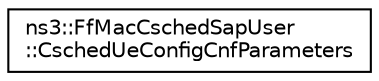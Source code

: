 digraph "Graphical Class Hierarchy"
{
 // LATEX_PDF_SIZE
  edge [fontname="Helvetica",fontsize="10",labelfontname="Helvetica",labelfontsize="10"];
  node [fontname="Helvetica",fontsize="10",shape=record];
  rankdir="LR";
  Node0 [label="ns3::FfMacCschedSapUser\l::CschedUeConfigCnfParameters",height=0.2,width=0.4,color="black", fillcolor="white", style="filled",URL="$structns3_1_1_ff_mac_csched_sap_user_1_1_csched_ue_config_cnf_parameters.html",tooltip="Parameters of the CSCHED_UE_CONFIG_CNF primitive."];
}
